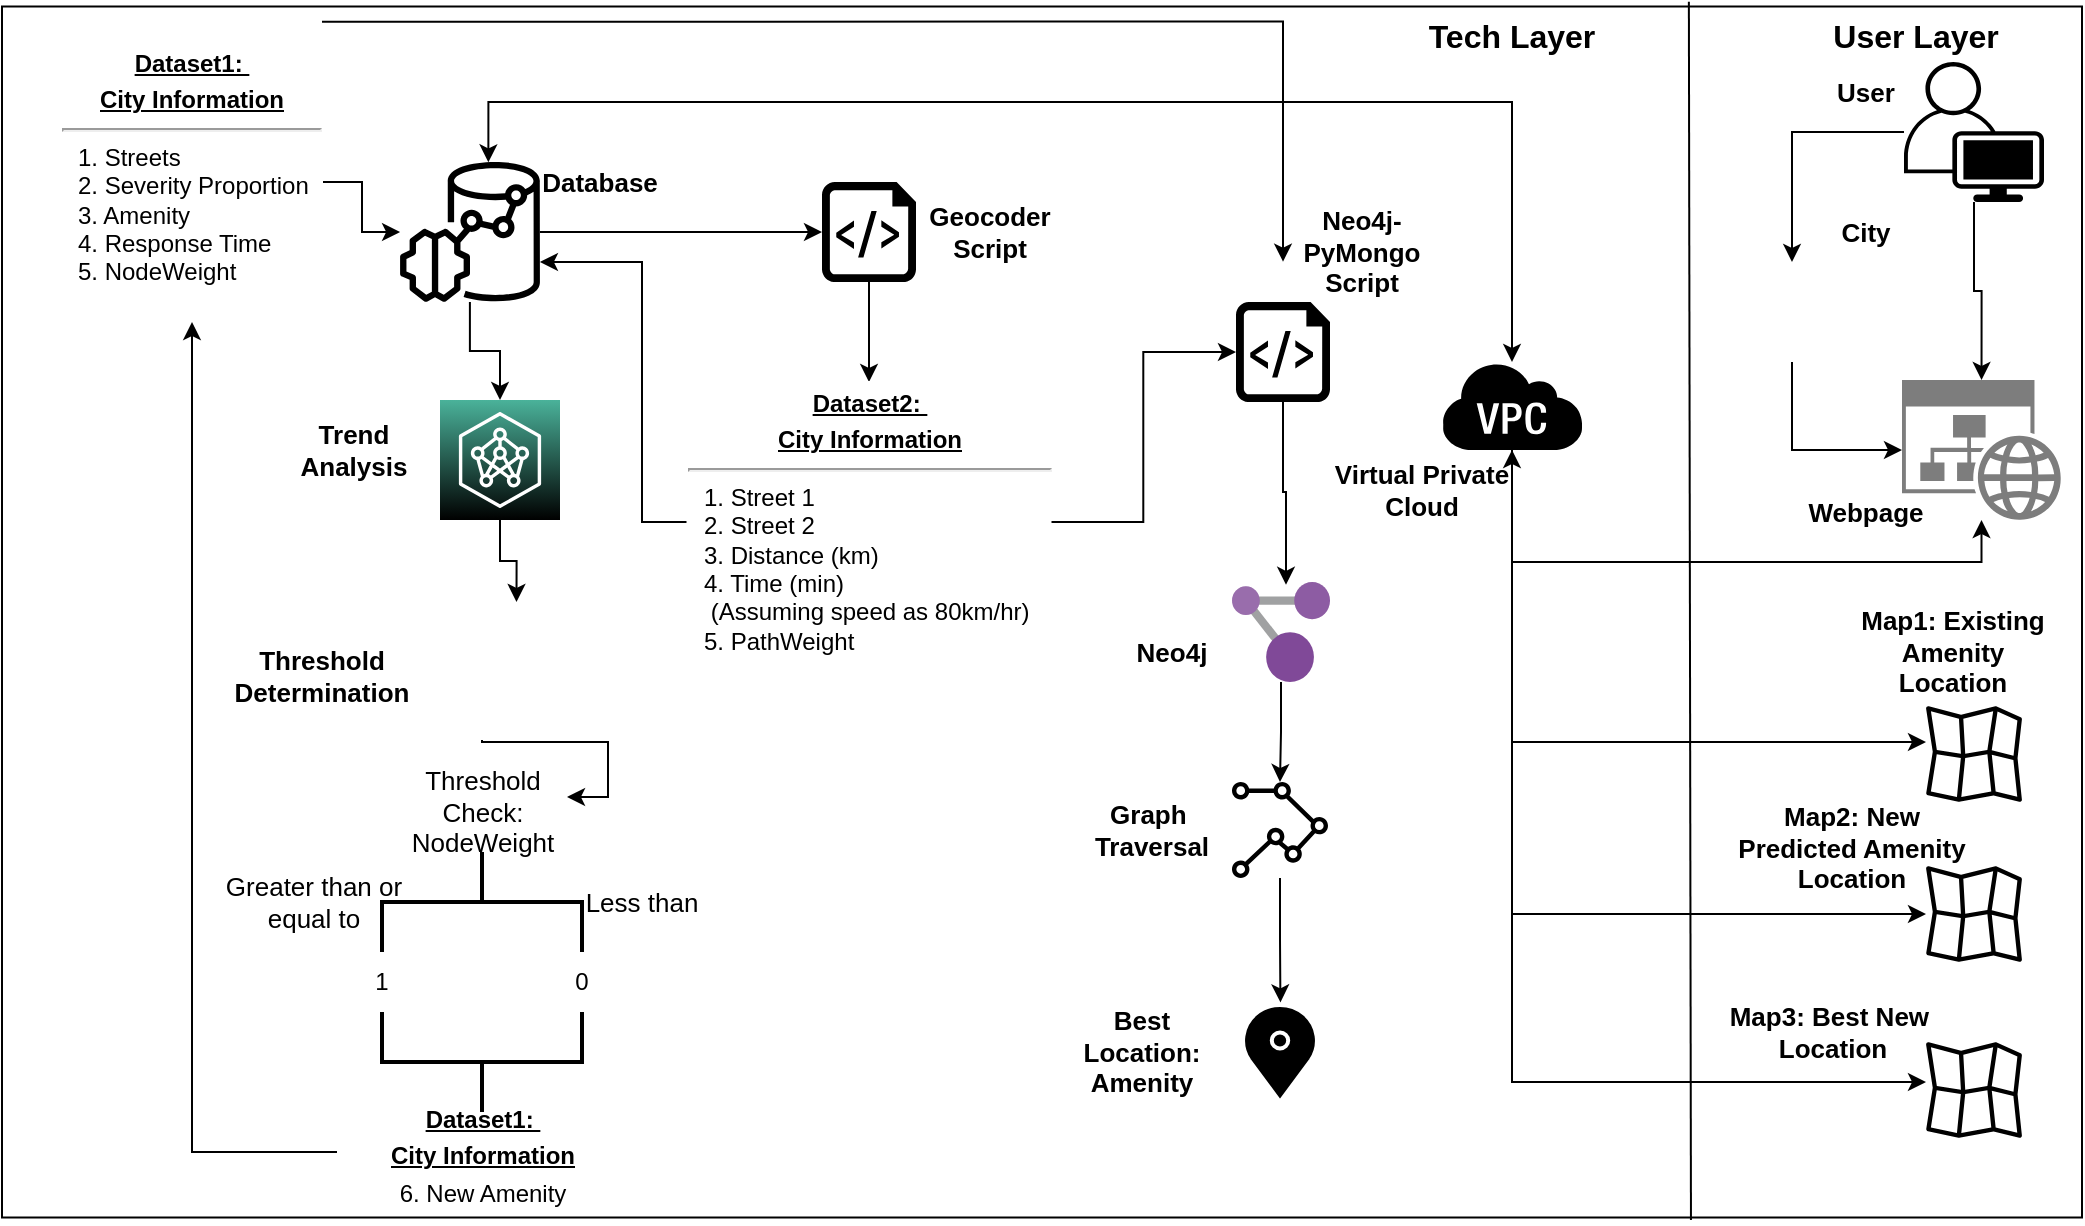 <mxfile version="22.1.15" type="google">
  <diagram name="Page-1" id="x2ldszmqQ-VGVc3-esYr">
    <mxGraphModel grid="1" page="1" gridSize="10" guides="1" tooltips="1" connect="1" arrows="1" fold="1" pageScale="1" pageWidth="850" pageHeight="1100" math="0" shadow="0">
      <root>
        <mxCell id="0" />
        <mxCell id="1" parent="0" />
        <mxCell id="a8iPIDdCmJ4z7Uo_il9d-1" value="" style="rounded=0;whiteSpace=wrap;html=1;" vertex="1" parent="1">
          <mxGeometry x="-180" y="62.25" width="1040" height="605.5" as="geometry" />
        </mxCell>
        <mxCell id="a8iPIDdCmJ4z7Uo_il9d-9" style="edgeStyle=orthogonalEdgeStyle;rounded=0;orthogonalLoop=1;jettySize=auto;html=1;entryX=0.5;entryY=0;entryDx=0;entryDy=0;entryPerimeter=0;" edge="1" parent="1" source="a8iPIDdCmJ4z7Uo_il9d-4" target="a8iPIDdCmJ4z7Uo_il9d-7">
          <mxGeometry relative="1" as="geometry" />
        </mxCell>
        <mxCell id="a8iPIDdCmJ4z7Uo_il9d-12" style="edgeStyle=orthogonalEdgeStyle;rounded=0;orthogonalLoop=1;jettySize=auto;html=1;entryX=0.5;entryY=0;entryDx=0;entryDy=0;" edge="1" parent="1" source="a8iPIDdCmJ4z7Uo_il9d-4" target="a8iPIDdCmJ4z7Uo_il9d-5">
          <mxGeometry relative="1" as="geometry" />
        </mxCell>
        <mxCell id="a8iPIDdCmJ4z7Uo_il9d-4" value="" style="points=[[0.35,0,0],[0.98,0.51,0],[1,0.71,0],[0.67,1,0],[0,0.795,0],[0,0.65,0]];verticalLabelPosition=bottom;sketch=0;html=1;verticalAlign=top;aspect=fixed;align=center;pointerEvents=1;shape=mxgraph.cisco19.user;fillColor=#000000;strokeColor=none;" vertex="1" parent="1">
          <mxGeometry x="771" y="90" width="70" height="70" as="geometry" />
        </mxCell>
        <mxCell id="a8iPIDdCmJ4z7Uo_il9d-15" style="edgeStyle=orthogonalEdgeStyle;rounded=0;orthogonalLoop=1;jettySize=auto;html=1;entryX=0;entryY=0.5;entryDx=0;entryDy=0;entryPerimeter=0;" edge="1" parent="1" source="a8iPIDdCmJ4z7Uo_il9d-5" target="a8iPIDdCmJ4z7Uo_il9d-7">
          <mxGeometry relative="1" as="geometry">
            <Array as="points">
              <mxPoint x="715" y="284" />
            </Array>
          </mxGeometry>
        </mxCell>
        <mxCell id="a8iPIDdCmJ4z7Uo_il9d-5" value="" style="shape=image;html=1;verticalAlign=top;verticalLabelPosition=bottom;labelBackgroundColor=#ffffff;imageAspect=0;aspect=fixed;image=https://cdn1.iconfinder.com/data/icons/building-vol-3-3/512/12-128.png" vertex="1" parent="1">
          <mxGeometry x="690" y="190" width="50" height="50" as="geometry" />
        </mxCell>
        <mxCell id="a8iPIDdCmJ4z7Uo_il9d-18" style="edgeStyle=orthogonalEdgeStyle;rounded=0;orthogonalLoop=1;jettySize=auto;html=1;entryX=0.552;entryY=0.003;entryDx=0;entryDy=0;entryPerimeter=0;startArrow=classic;startFill=1;" edge="1" parent="1" source="a8iPIDdCmJ4z7Uo_il9d-6">
          <mxGeometry relative="1" as="geometry">
            <mxPoint x="63.184" y="140.177" as="targetPoint" />
            <Array as="points">
              <mxPoint x="575" y="110" />
              <mxPoint x="63" y="110" />
            </Array>
          </mxGeometry>
        </mxCell>
        <mxCell id="a8iPIDdCmJ4z7Uo_il9d-73" style="edgeStyle=orthogonalEdgeStyle;rounded=0;orthogonalLoop=1;jettySize=auto;html=1;" edge="1" parent="1" source="a8iPIDdCmJ4z7Uo_il9d-6" target="a8iPIDdCmJ4z7Uo_il9d-68">
          <mxGeometry relative="1" as="geometry">
            <Array as="points">
              <mxPoint x="575" y="430" />
            </Array>
          </mxGeometry>
        </mxCell>
        <mxCell id="a8iPIDdCmJ4z7Uo_il9d-74" style="edgeStyle=orthogonalEdgeStyle;rounded=0;orthogonalLoop=1;jettySize=auto;html=1;" edge="1" parent="1" source="a8iPIDdCmJ4z7Uo_il9d-6" target="a8iPIDdCmJ4z7Uo_il9d-67">
          <mxGeometry relative="1" as="geometry">
            <Array as="points">
              <mxPoint x="575" y="516" />
            </Array>
          </mxGeometry>
        </mxCell>
        <mxCell id="a8iPIDdCmJ4z7Uo_il9d-75" style="edgeStyle=orthogonalEdgeStyle;rounded=0;orthogonalLoop=1;jettySize=auto;html=1;" edge="1" parent="1" source="a8iPIDdCmJ4z7Uo_il9d-6" target="a8iPIDdCmJ4z7Uo_il9d-66">
          <mxGeometry relative="1" as="geometry">
            <Array as="points">
              <mxPoint x="575" y="600" />
            </Array>
          </mxGeometry>
        </mxCell>
        <mxCell id="a8iPIDdCmJ4z7Uo_il9d-6" value="" style="outlineConnect=0;dashed=0;verticalLabelPosition=bottom;verticalAlign=top;align=center;html=1;shape=mxgraph.aws3.virtual_private_cloud;fillColor=#000000;gradientColor=none;strokeColor=#000000;" vertex="1" parent="1">
          <mxGeometry x="540" y="240" width="70" height="44" as="geometry" />
        </mxCell>
        <mxCell id="a8iPIDdCmJ4z7Uo_il9d-14" style="edgeStyle=orthogonalEdgeStyle;rounded=0;orthogonalLoop=1;jettySize=auto;html=1;entryX=0.5;entryY=1;entryDx=0;entryDy=0;entryPerimeter=0;startArrow=classic;startFill=1;" edge="1" parent="1" source="a8iPIDdCmJ4z7Uo_il9d-7" target="a8iPIDdCmJ4z7Uo_il9d-6">
          <mxGeometry relative="1" as="geometry">
            <Array as="points">
              <mxPoint x="810" y="340" />
              <mxPoint x="575" y="340" />
            </Array>
          </mxGeometry>
        </mxCell>
        <mxCell id="a8iPIDdCmJ4z7Uo_il9d-7" value="" style="sketch=0;aspect=fixed;pointerEvents=1;shadow=0;dashed=0;html=1;strokeColor=none;labelPosition=center;verticalLabelPosition=bottom;verticalAlign=top;align=center;shape=mxgraph.mscae.enterprise.website_generic;fillColor=#7D7D7D;" vertex="1" parent="1">
          <mxGeometry x="770" y="249" width="79.54" height="70" as="geometry" />
        </mxCell>
        <mxCell id="a8iPIDdCmJ4z7Uo_il9d-53" style="edgeStyle=orthogonalEdgeStyle;rounded=0;orthogonalLoop=1;jettySize=auto;html=1;entryX=0.5;entryY=0;entryDx=0;entryDy=0;" edge="1" parent="1" source="a8iPIDdCmJ4z7Uo_il9d-8" target="a8iPIDdCmJ4z7Uo_il9d-52">
          <mxGeometry relative="1" as="geometry" />
        </mxCell>
        <mxCell id="a8iPIDdCmJ4z7Uo_il9d-8" value="" style="sketch=0;aspect=fixed;pointerEvents=1;shadow=0;dashed=0;html=1;strokeColor=none;labelPosition=center;verticalLabelPosition=bottom;verticalAlign=top;align=center;fillColor=#000000;shape=mxgraph.azure.script_file" vertex="1" parent="1">
          <mxGeometry x="230" y="150" width="47" height="50" as="geometry" />
        </mxCell>
        <mxCell id="a8iPIDdCmJ4z7Uo_il9d-61" style="edgeStyle=orthogonalEdgeStyle;rounded=0;orthogonalLoop=1;jettySize=auto;html=1;" edge="1" parent="1" source="a8iPIDdCmJ4z7Uo_il9d-19" target="a8iPIDdCmJ4z7Uo_il9d-60">
          <mxGeometry relative="1" as="geometry" />
        </mxCell>
        <mxCell id="a8iPIDdCmJ4z7Uo_il9d-19" value="" style="sketch=0;aspect=fixed;html=1;points=[];align=center;image;fontSize=12;image=img/lib/mscae/Resource_Graph_Explorer.svg;strokeColor=#000000;fillColor=#000000;" vertex="1" parent="1">
          <mxGeometry x="435" y="350" width="49" height="50" as="geometry" />
        </mxCell>
        <mxCell id="a8iPIDdCmJ4z7Uo_il9d-57" style="edgeStyle=orthogonalEdgeStyle;rounded=0;orthogonalLoop=1;jettySize=auto;html=1;entryX=0.551;entryY=0.028;entryDx=0;entryDy=0;entryPerimeter=0;" edge="1" parent="1" source="a8iPIDdCmJ4z7Uo_il9d-20" target="a8iPIDdCmJ4z7Uo_il9d-19">
          <mxGeometry relative="1" as="geometry" />
        </mxCell>
        <mxCell id="a8iPIDdCmJ4z7Uo_il9d-20" value="" style="sketch=0;aspect=fixed;pointerEvents=1;shadow=0;dashed=0;html=1;strokeColor=none;labelPosition=center;verticalLabelPosition=bottom;verticalAlign=top;align=center;fillColor=#000000;shape=mxgraph.azure.script_file" vertex="1" parent="1">
          <mxGeometry x="437" y="210" width="47" height="50" as="geometry" />
        </mxCell>
        <mxCell id="a8iPIDdCmJ4z7Uo_il9d-32" style="edgeStyle=orthogonalEdgeStyle;rounded=0;orthogonalLoop=1;jettySize=auto;html=1;" edge="1" parent="1" source="a8iPIDdCmJ4z7Uo_il9d-21" target="a8iPIDdCmJ4z7Uo_il9d-22">
          <mxGeometry relative="1" as="geometry" />
        </mxCell>
        <mxCell id="a8iPIDdCmJ4z7Uo_il9d-51" style="edgeStyle=orthogonalEdgeStyle;rounded=0;orthogonalLoop=1;jettySize=auto;html=1;entryX=0;entryY=0.5;entryDx=0;entryDy=0;entryPerimeter=0;" edge="1" parent="1" source="a8iPIDdCmJ4z7Uo_il9d-21" target="a8iPIDdCmJ4z7Uo_il9d-8">
          <mxGeometry relative="1" as="geometry" />
        </mxCell>
        <mxCell id="a8iPIDdCmJ4z7Uo_il9d-21" value="" style="sketch=0;outlineConnect=0;fontColor=#232F3E;gradientColor=none;fillColor=#000000;strokeColor=none;dashed=0;verticalLabelPosition=bottom;verticalAlign=top;align=center;html=1;fontSize=12;fontStyle=0;aspect=fixed;pointerEvents=1;shape=mxgraph.aws4.redshift_ml;" vertex="1" parent="1">
          <mxGeometry x="19" y="140" width="70" height="70" as="geometry" />
        </mxCell>
        <mxCell id="a8iPIDdCmJ4z7Uo_il9d-34" style="edgeStyle=orthogonalEdgeStyle;rounded=0;orthogonalLoop=1;jettySize=auto;html=1;entryX=0.75;entryY=0;entryDx=0;entryDy=0;" edge="1" parent="1" source="a8iPIDdCmJ4z7Uo_il9d-22" target="a8iPIDdCmJ4z7Uo_il9d-35">
          <mxGeometry relative="1" as="geometry">
            <mxPoint x="175" y="227" as="targetPoint" />
          </mxGeometry>
        </mxCell>
        <mxCell id="a8iPIDdCmJ4z7Uo_il9d-22" value="" style="sketch=0;points=[[0,0,0],[0.25,0,0],[0.5,0,0],[0.75,0,0],[1,0,0],[0,1,0],[0.25,1,0],[0.5,1,0],[0.75,1,0],[1,1,0],[0,0.25,0],[0,0.5,0],[0,0.75,0],[1,0.25,0],[1,0.5,0],[1,0.75,0]];outlineConnect=0;fontColor=#232F3E;gradientColor=#4AB29A;gradientDirection=north;fillColor=#000000;strokeColor=#ffffff;dashed=0;verticalLabelPosition=bottom;verticalAlign=top;align=center;html=1;fontSize=12;fontStyle=0;aspect=fixed;shape=mxgraph.aws4.resourceIcon;resIcon=mxgraph.aws4.neuron_ml_sdk;" vertex="1" parent="1">
          <mxGeometry x="39" y="259" width="60" height="60" as="geometry" />
        </mxCell>
        <mxCell id="a8iPIDdCmJ4z7Uo_il9d-31" style="edgeStyle=orthogonalEdgeStyle;rounded=0;orthogonalLoop=1;jettySize=auto;html=1;" edge="1" parent="1" source="a8iPIDdCmJ4z7Uo_il9d-30" target="a8iPIDdCmJ4z7Uo_il9d-21">
          <mxGeometry relative="1" as="geometry" />
        </mxCell>
        <mxCell id="a8iPIDdCmJ4z7Uo_il9d-56" style="edgeStyle=orthogonalEdgeStyle;rounded=0;orthogonalLoop=1;jettySize=auto;html=1;entryX=0.5;entryY=0;entryDx=0;entryDy=0;entryPerimeter=0;" edge="1" parent="1">
          <mxGeometry relative="1" as="geometry">
            <Array as="points">
              <mxPoint x="461" y="69.83" />
            </Array>
            <mxPoint x="-20" y="69.83" as="sourcePoint" />
            <mxPoint x="460.5" y="189.83" as="targetPoint" />
          </mxGeometry>
        </mxCell>
        <mxCell id="a8iPIDdCmJ4z7Uo_il9d-30" value="&lt;p style=&quot;margin:0px;margin-top:4px;text-align:center;text-decoration:underline;&quot;&gt;&lt;b&gt;Dataset1:&amp;nbsp;&lt;/b&gt;&lt;/p&gt;&lt;p style=&quot;margin:0px;margin-top:4px;text-align:center;text-decoration:underline;&quot;&gt;&lt;b&gt;City Information&lt;/b&gt;&lt;/p&gt;&lt;hr&gt;&lt;p style=&quot;margin:0px;margin-left:8px;&quot;&gt;1. Streets&lt;br&gt;2. Severity Proportion&lt;br&gt;3. Amenity&lt;/p&gt;&lt;p style=&quot;margin:0px;margin-left:8px;&quot;&gt;4. Response Time&lt;/p&gt;&lt;p style=&quot;margin:0px;margin-left:8px;&quot;&gt;5. NodeWeight&lt;/p&gt;" style="verticalAlign=top;align=left;overflow=fill;fontSize=12;fontFamily=Helvetica;html=1;strokeColor=#FFFFFF;fillColor=#FFFFFF;" vertex="1" parent="1">
          <mxGeometry x="-150" y="80" width="130" height="140" as="geometry" />
        </mxCell>
        <mxCell id="bYdoXDBcSUfEkE0H63aU-4" style="edgeStyle=orthogonalEdgeStyle;rounded=0;orthogonalLoop=1;jettySize=auto;html=1;entryX=1;entryY=0.25;entryDx=0;entryDy=0;" edge="1" parent="1" source="a8iPIDdCmJ4z7Uo_il9d-35" target="a8iPIDdCmJ4z7Uo_il9d-39">
          <mxGeometry relative="1" as="geometry">
            <Array as="points">
              <mxPoint x="60" y="430" />
              <mxPoint x="123" y="430" />
              <mxPoint x="123" y="458" />
            </Array>
          </mxGeometry>
        </mxCell>
        <mxCell id="a8iPIDdCmJ4z7Uo_il9d-35" value="" style="shape=image;html=1;verticalAlign=top;verticalLabelPosition=bottom;labelBackgroundColor=#ffffff;imageAspect=0;aspect=fixed;image=https://cdn0.iconfinder.com/data/icons/phosphor-regular-vol-4/256/trend-up-128.png;strokeColor=#FFFFFF;fillColor=#FFFFFF;" vertex="1" parent="1">
          <mxGeometry x="25.5" y="360" width="69" height="69" as="geometry" />
        </mxCell>
        <mxCell id="a8iPIDdCmJ4z7Uo_il9d-36" value="" style="strokeWidth=2;html=1;shape=mxgraph.flowchart.annotation_2;align=left;labelPosition=right;pointerEvents=1;strokeColor=#000000;fillColor=#FFFFFF;rotation=-90;" vertex="1" parent="1">
          <mxGeometry x="35" y="540" width="50" height="100" as="geometry" />
        </mxCell>
        <mxCell id="a8iPIDdCmJ4z7Uo_il9d-39" value="&lt;font style=&quot;font-size: 13px;&quot;&gt;Threshold Check: NodeWeight&lt;/font&gt;" style="text;html=1;strokeColor=none;fillColor=none;align=center;verticalAlign=middle;whiteSpace=wrap;rounded=0;" vertex="1" parent="1">
          <mxGeometry x="17.5" y="450" width="85" height="30" as="geometry" />
        </mxCell>
        <mxCell id="a8iPIDdCmJ4z7Uo_il9d-42" value="&lt;font style=&quot;font-size: 13px;&quot;&gt;Greater than or equal to&lt;/font&gt;" style="text;html=1;strokeColor=none;fillColor=none;align=center;verticalAlign=middle;whiteSpace=wrap;rounded=0;" vertex="1" parent="1">
          <mxGeometry x="-74.5" y="495" width="100" height="30" as="geometry" />
        </mxCell>
        <mxCell id="a8iPIDdCmJ4z7Uo_il9d-43" value="&lt;font style=&quot;font-size: 13px;&quot;&gt;Less than&lt;/font&gt;" style="text;html=1;strokeColor=none;fillColor=none;align=center;verticalAlign=middle;whiteSpace=wrap;rounded=0;" vertex="1" parent="1">
          <mxGeometry x="110" y="495" width="60" height="30" as="geometry" />
        </mxCell>
        <mxCell id="a8iPIDdCmJ4z7Uo_il9d-44" value="1" style="text;html=1;strokeColor=none;fillColor=none;align=center;verticalAlign=middle;whiteSpace=wrap;rounded=0;" vertex="1" parent="1">
          <mxGeometry x="-20" y="535" width="60" height="30" as="geometry" />
        </mxCell>
        <mxCell id="a8iPIDdCmJ4z7Uo_il9d-45" value="0" style="text;html=1;strokeColor=none;fillColor=none;align=center;verticalAlign=middle;whiteSpace=wrap;rounded=0;" vertex="1" parent="1">
          <mxGeometry x="80" y="535" width="60" height="30" as="geometry" />
        </mxCell>
        <mxCell id="a8iPIDdCmJ4z7Uo_il9d-49" style="edgeStyle=orthogonalEdgeStyle;rounded=0;orthogonalLoop=1;jettySize=auto;html=1;" edge="1" parent="1" source="a8iPIDdCmJ4z7Uo_il9d-47" target="a8iPIDdCmJ4z7Uo_il9d-30">
          <mxGeometry relative="1" as="geometry" />
        </mxCell>
        <mxCell id="a8iPIDdCmJ4z7Uo_il9d-47" value="&lt;p style=&quot;border-color: var(--border-color); text-decoration-line: underline; margin: 4px 0px 0px;&quot;&gt;&lt;b style=&quot;border-color: var(--border-color);&quot;&gt;Dataset1:&amp;nbsp;&lt;/b&gt;&lt;/p&gt;&lt;p style=&quot;border-color: var(--border-color); text-decoration-line: underline; margin: 4px 0px 0px;&quot;&gt;&lt;b style=&quot;border-color: var(--border-color);&quot;&gt;City Information&lt;/b&gt;&lt;/p&gt;&lt;p style=&quot;border-color: var(--border-color); margin: 4px 0px 0px;&quot;&gt;6. New Amenity&lt;br&gt;&lt;/p&gt;" style="text;html=1;strokeColor=none;fillColor=none;align=center;verticalAlign=middle;whiteSpace=wrap;rounded=0;" vertex="1" parent="1">
          <mxGeometry x="-12.5" y="610" width="145" height="50" as="geometry" />
        </mxCell>
        <mxCell id="a8iPIDdCmJ4z7Uo_il9d-48" value="" style="strokeWidth=2;html=1;shape=mxgraph.flowchart.annotation_2;align=left;labelPosition=right;pointerEvents=1;strokeColor=#000000;fillColor=#FFFFFF;rotation=90;" vertex="1" parent="1">
          <mxGeometry x="35" y="460" width="50" height="100" as="geometry" />
        </mxCell>
        <mxCell id="a8iPIDdCmJ4z7Uo_il9d-54" style="edgeStyle=orthogonalEdgeStyle;rounded=0;orthogonalLoop=1;jettySize=auto;html=1;" edge="1" parent="1" source="a8iPIDdCmJ4z7Uo_il9d-52" target="a8iPIDdCmJ4z7Uo_il9d-21">
          <mxGeometry relative="1" as="geometry">
            <Array as="points">
              <mxPoint x="140" y="320" />
              <mxPoint x="140" y="190" />
            </Array>
          </mxGeometry>
        </mxCell>
        <mxCell id="a8iPIDdCmJ4z7Uo_il9d-55" style="edgeStyle=orthogonalEdgeStyle;rounded=0;orthogonalLoop=1;jettySize=auto;html=1;entryX=0;entryY=0.5;entryDx=0;entryDy=0;entryPerimeter=0;" edge="1" parent="1" source="a8iPIDdCmJ4z7Uo_il9d-52" target="a8iPIDdCmJ4z7Uo_il9d-20">
          <mxGeometry relative="1" as="geometry" />
        </mxCell>
        <mxCell id="a8iPIDdCmJ4z7Uo_il9d-52" value="&lt;p style=&quot;margin:0px;margin-top:4px;text-align:center;text-decoration:underline;&quot;&gt;&lt;b&gt;Dataset2:&amp;nbsp;&lt;/b&gt;&lt;/p&gt;&lt;p style=&quot;margin:0px;margin-top:4px;text-align:center;text-decoration:underline;&quot;&gt;&lt;b&gt;City Information&lt;/b&gt;&lt;/p&gt;&lt;hr&gt;&lt;p style=&quot;margin:0px;margin-left:8px;&quot;&gt;1. Street 1&lt;br&gt;2. Street 2&lt;br&gt;&lt;/p&gt;&lt;p style=&quot;margin:0px;margin-left:8px;&quot;&gt;3. Distance (km)&lt;/p&gt;&lt;p style=&quot;margin:0px;margin-left:8px;&quot;&gt;4. Time (min)&lt;/p&gt;&lt;p style=&quot;margin:0px;margin-left:8px;&quot;&gt;&amp;nbsp;(Assuming speed as 80km/hr)&lt;/p&gt;&lt;p style=&quot;margin:0px;margin-left:8px;&quot;&gt;5. PathWeight&lt;/p&gt;" style="verticalAlign=top;align=left;overflow=fill;fontSize=12;fontFamily=Helvetica;html=1;strokeColor=#FFFFFF;fillColor=#FFFFFF;" vertex="1" parent="1">
          <mxGeometry x="162.75" y="250" width="181.5" height="140" as="geometry" />
        </mxCell>
        <mxCell id="a8iPIDdCmJ4z7Uo_il9d-65" style="edgeStyle=orthogonalEdgeStyle;rounded=0;orthogonalLoop=1;jettySize=auto;html=1;entryX=0.505;entryY=0.004;entryDx=0;entryDy=0;entryPerimeter=0;" edge="1" parent="1" source="a8iPIDdCmJ4z7Uo_il9d-60" target="a8iPIDdCmJ4z7Uo_il9d-63">
          <mxGeometry relative="1" as="geometry" />
        </mxCell>
        <mxCell id="a8iPIDdCmJ4z7Uo_il9d-60" value="" style="sketch=0;outlineConnect=0;fontColor=#232F3E;gradientColor=none;fillColor=#000000;strokeColor=none;dashed=0;verticalLabelPosition=bottom;verticalAlign=top;align=center;html=1;fontSize=12;fontStyle=0;aspect=fixed;shape=mxgraph.aws4.location_service_track;" vertex="1" parent="1">
          <mxGeometry x="435" y="450" width="48" height="48" as="geometry" />
        </mxCell>
        <mxCell id="a8iPIDdCmJ4z7Uo_il9d-63" value="" style="html=1;verticalLabelPosition=bottom;align=center;labelBackgroundColor=#ffffff;verticalAlign=top;strokeWidth=2;strokeColor=#FFFFFF;shadow=0;dashed=0;shape=mxgraph.ios7.icons.location;fillColor=#000000;" vertex="1" parent="1">
          <mxGeometry x="438.5" y="560" width="41" height="50" as="geometry" />
        </mxCell>
        <mxCell id="a8iPIDdCmJ4z7Uo_il9d-66" value="" style="sketch=0;outlineConnect=0;fontColor=#232F3E;gradientColor=none;fillColor=#000000;strokeColor=none;dashed=0;verticalLabelPosition=bottom;verticalAlign=top;align=center;html=1;fontSize=12;fontStyle=0;aspect=fixed;shape=mxgraph.aws4.location_service_map;" vertex="1" parent="1">
          <mxGeometry x="782" y="580" width="48" height="48" as="geometry" />
        </mxCell>
        <mxCell id="a8iPIDdCmJ4z7Uo_il9d-67" value="" style="sketch=0;outlineConnect=0;fontColor=#232F3E;gradientColor=none;fillColor=#000000;strokeColor=none;dashed=0;verticalLabelPosition=bottom;verticalAlign=top;align=center;html=1;fontSize=12;fontStyle=0;aspect=fixed;shape=mxgraph.aws4.location_service_map;" vertex="1" parent="1">
          <mxGeometry x="782" y="492" width="48" height="48" as="geometry" />
        </mxCell>
        <mxCell id="a8iPIDdCmJ4z7Uo_il9d-68" value="" style="sketch=0;outlineConnect=0;fontColor=#232F3E;gradientColor=none;fillColor=#000000;strokeColor=none;dashed=0;verticalLabelPosition=bottom;verticalAlign=top;align=center;html=1;fontSize=12;fontStyle=0;aspect=fixed;shape=mxgraph.aws4.location_service_map;" vertex="1" parent="1">
          <mxGeometry x="782" y="412" width="48" height="48" as="geometry" />
        </mxCell>
        <mxCell id="bYdoXDBcSUfEkE0H63aU-1" value="&lt;font style=&quot;font-size: 13px;&quot;&gt;&lt;b&gt;Threshold&lt;br&gt;Determination&lt;/b&gt;&lt;/font&gt;" style="text;html=1;strokeColor=none;fillColor=none;align=center;verticalAlign=middle;whiteSpace=wrap;rounded=0;" vertex="1" parent="1">
          <mxGeometry x="-50" y="382" width="60" height="30" as="geometry" />
        </mxCell>
        <mxCell id="bYdoXDBcSUfEkE0H63aU-2" value="&lt;font style=&quot;font-size: 13px;&quot;&gt;&lt;b&gt;Trend Analysis&lt;/b&gt;&lt;/font&gt;" style="text;html=1;strokeColor=none;fillColor=none;align=center;verticalAlign=middle;whiteSpace=wrap;rounded=0;" vertex="1" parent="1">
          <mxGeometry x="-34.5" y="269" width="60" height="30" as="geometry" />
        </mxCell>
        <mxCell id="bYdoXDBcSUfEkE0H63aU-5" value="&lt;b&gt;&lt;font style=&quot;font-size: 13px;&quot;&gt;Database&lt;/font&gt;&lt;/b&gt;" style="text;html=1;strokeColor=none;fillColor=none;align=center;verticalAlign=middle;whiteSpace=wrap;rounded=0;" vertex="1" parent="1">
          <mxGeometry x="89" y="135" width="60" height="30" as="geometry" />
        </mxCell>
        <mxCell id="bYdoXDBcSUfEkE0H63aU-6" value="&lt;font style=&quot;font-size: 13px;&quot;&gt;&lt;b&gt;Geocoder Script&lt;/b&gt;&lt;/font&gt;" style="text;html=1;strokeColor=none;fillColor=none;align=center;verticalAlign=middle;whiteSpace=wrap;rounded=0;" vertex="1" parent="1">
          <mxGeometry x="284.25" y="160" width="60" height="30" as="geometry" />
        </mxCell>
        <mxCell id="bYdoXDBcSUfEkE0H63aU-7" value="&lt;font style=&quot;font-size: 13px;&quot;&gt;&lt;b&gt;Neo4j-&lt;br&gt;PyMongo Script&lt;/b&gt;&lt;/font&gt;" style="text;html=1;strokeColor=none;fillColor=none;align=center;verticalAlign=middle;whiteSpace=wrap;rounded=0;" vertex="1" parent="1">
          <mxGeometry x="470" y="170" width="60" height="30" as="geometry" />
        </mxCell>
        <mxCell id="bYdoXDBcSUfEkE0H63aU-9" value="&lt;b&gt;&lt;font style=&quot;font-size: 13px;&quot;&gt;Neo4j&lt;/font&gt;&lt;/b&gt;" style="text;html=1;strokeColor=none;fillColor=none;align=center;verticalAlign=middle;whiteSpace=wrap;rounded=0;" vertex="1" parent="1">
          <mxGeometry x="375" y="370" width="60" height="30" as="geometry" />
        </mxCell>
        <mxCell id="bYdoXDBcSUfEkE0H63aU-10" value="&lt;b&gt;&lt;font style=&quot;font-size: 13px;&quot;&gt;Graph&amp;nbsp;&lt;br&gt;Traversal&lt;br&gt;&lt;/font&gt;&lt;/b&gt;" style="text;html=1;strokeColor=none;fillColor=none;align=center;verticalAlign=middle;whiteSpace=wrap;rounded=0;" vertex="1" parent="1">
          <mxGeometry x="365" y="459" width="60" height="30" as="geometry" />
        </mxCell>
        <mxCell id="bYdoXDBcSUfEkE0H63aU-11" value="&lt;span style=&quot;font-size: 13px;&quot;&gt;&lt;b&gt;Best Location:&lt;br&gt;Amenity&lt;br&gt;&lt;/b&gt;&lt;/span&gt;" style="text;html=1;strokeColor=none;fillColor=none;align=center;verticalAlign=middle;whiteSpace=wrap;rounded=0;" vertex="1" parent="1">
          <mxGeometry x="360" y="570" width="60" height="30" as="geometry" />
        </mxCell>
        <mxCell id="bYdoXDBcSUfEkE0H63aU-12" value="&lt;b&gt;&lt;font style=&quot;font-size: 13px;&quot;&gt;Virtual Private Cloud&lt;/font&gt;&lt;/b&gt;" style="text;html=1;strokeColor=none;fillColor=none;align=center;verticalAlign=middle;whiteSpace=wrap;rounded=0;" vertex="1" parent="1">
          <mxGeometry x="479.5" y="289" width="100" height="30" as="geometry" />
        </mxCell>
        <mxCell id="bYdoXDBcSUfEkE0H63aU-13" value="" style="endArrow=none;html=1;rounded=0;entryX=0.811;entryY=-0.004;entryDx=0;entryDy=0;entryPerimeter=0;exitX=0.812;exitY=1.002;exitDx=0;exitDy=0;exitPerimeter=0;" edge="1" parent="1" source="a8iPIDdCmJ4z7Uo_il9d-1" target="a8iPIDdCmJ4z7Uo_il9d-1">
          <mxGeometry width="50" height="50" relative="1" as="geometry">
            <mxPoint x="320" y="397.92" as="sourcePoint" />
            <mxPoint x="370" y="347.92" as="targetPoint" />
          </mxGeometry>
        </mxCell>
        <mxCell id="bYdoXDBcSUfEkE0H63aU-17" value="&lt;font style=&quot;font-size: 13px;&quot;&gt;&lt;b&gt;Webpage&lt;/b&gt;&lt;/font&gt;" style="text;html=1;strokeColor=none;fillColor=none;align=center;verticalAlign=middle;whiteSpace=wrap;rounded=0;" vertex="1" parent="1">
          <mxGeometry x="722" y="300" width="60" height="30" as="geometry" />
        </mxCell>
        <mxCell id="bYdoXDBcSUfEkE0H63aU-18" value="&lt;font style=&quot;font-size: 13px;&quot;&gt;&lt;b&gt;City&lt;br&gt;&lt;/b&gt;&lt;/font&gt;" style="text;html=1;strokeColor=none;fillColor=none;align=center;verticalAlign=middle;whiteSpace=wrap;rounded=0;" vertex="1" parent="1">
          <mxGeometry x="722" y="160" width="60" height="30" as="geometry" />
        </mxCell>
        <mxCell id="bYdoXDBcSUfEkE0H63aU-19" value="&lt;font style=&quot;font-size: 13px;&quot;&gt;&lt;b&gt;User&lt;/b&gt;&lt;/font&gt;" style="text;html=1;strokeColor=none;fillColor=none;align=center;verticalAlign=middle;whiteSpace=wrap;rounded=0;" vertex="1" parent="1">
          <mxGeometry x="722" y="90" width="60" height="30" as="geometry" />
        </mxCell>
        <mxCell id="bYdoXDBcSUfEkE0H63aU-21" value="&lt;font style=&quot;font-size: 13px;&quot;&gt;&lt;b&gt;Map1: Existing Amenity Location&lt;/b&gt;&lt;/font&gt;" style="text;html=1;strokeColor=none;fillColor=none;align=center;verticalAlign=middle;whiteSpace=wrap;rounded=0;" vertex="1" parent="1">
          <mxGeometry x="740" y="370" width="111" height="30" as="geometry" />
        </mxCell>
        <mxCell id="bYdoXDBcSUfEkE0H63aU-22" value="&lt;font style=&quot;font-size: 13px;&quot;&gt;&lt;b&gt;Map2: New Predicted Amenity Location&lt;/b&gt;&lt;/font&gt;" style="text;html=1;strokeColor=none;fillColor=none;align=center;verticalAlign=middle;whiteSpace=wrap;rounded=0;" vertex="1" parent="1">
          <mxGeometry x="680" y="468" width="130" height="30" as="geometry" />
        </mxCell>
        <mxCell id="bYdoXDBcSUfEkE0H63aU-23" value="&lt;font style=&quot;font-size: 13px;&quot;&gt;&lt;b&gt;Map3: Best New&amp;nbsp;&lt;br&gt;Location&lt;br&gt;&lt;/b&gt;&lt;/font&gt;" style="text;html=1;strokeColor=none;fillColor=none;align=center;verticalAlign=middle;whiteSpace=wrap;rounded=0;" vertex="1" parent="1">
          <mxGeometry x="680" y="560" width="111" height="30" as="geometry" />
        </mxCell>
        <mxCell id="bYdoXDBcSUfEkE0H63aU-24" value="&lt;b&gt;&lt;font style=&quot;font-size: 16px;&quot;&gt;User Layer&lt;/font&gt;&lt;/b&gt;" style="text;html=1;strokeColor=none;fillColor=none;align=center;verticalAlign=middle;whiteSpace=wrap;rounded=0;" vertex="1" parent="1">
          <mxGeometry x="722" y="62.25" width="110" height="30" as="geometry" />
        </mxCell>
        <mxCell id="bYdoXDBcSUfEkE0H63aU-25" value="&lt;b&gt;&lt;font style=&quot;font-size: 16px;&quot;&gt;Tech Layer&lt;/font&gt;&lt;/b&gt;" style="text;html=1;strokeColor=none;fillColor=none;align=center;verticalAlign=middle;whiteSpace=wrap;rounded=0;" vertex="1" parent="1">
          <mxGeometry x="520" y="62.25" width="110" height="30" as="geometry" />
        </mxCell>
      </root>
    </mxGraphModel>
  </diagram>
</mxfile>
